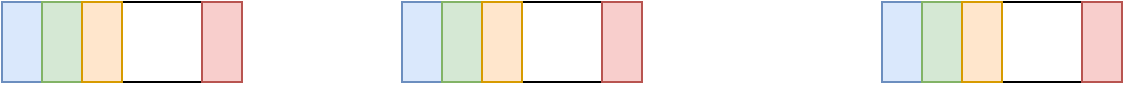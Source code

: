 <mxfile version="21.0.2" type="github">
  <diagram name="Page-1" id="GqM_GtEpAZezMYEgQ5xa">
    <mxGraphModel dx="954" dy="616" grid="1" gridSize="10" guides="1" tooltips="1" connect="1" arrows="1" fold="1" page="1" pageScale="1" pageWidth="850" pageHeight="1100" math="0" shadow="0">
      <root>
        <mxCell id="0" />
        <mxCell id="1" parent="0" />
        <mxCell id="keDTnLgS_OwcRACG__t4-7" value="" style="rounded=0;whiteSpace=wrap;html=1;" vertex="1" parent="1">
          <mxGeometry x="80" y="120" width="120" height="40" as="geometry" />
        </mxCell>
        <mxCell id="keDTnLgS_OwcRACG__t4-4" value="" style="rounded=0;whiteSpace=wrap;html=1;fillColor=#dae8fc;strokeColor=#6c8ebf;" vertex="1" parent="1">
          <mxGeometry x="80" y="120" width="20" height="40" as="geometry" />
        </mxCell>
        <mxCell id="keDTnLgS_OwcRACG__t4-5" value="" style="rounded=0;whiteSpace=wrap;html=1;fillColor=#d5e8d4;strokeColor=#82b366;" vertex="1" parent="1">
          <mxGeometry x="100" y="120" width="20" height="40" as="geometry" />
        </mxCell>
        <mxCell id="keDTnLgS_OwcRACG__t4-6" value="" style="rounded=0;whiteSpace=wrap;html=1;fillColor=#ffe6cc;strokeColor=#d79b00;" vertex="1" parent="1">
          <mxGeometry x="120" y="120" width="20" height="40" as="geometry" />
        </mxCell>
        <mxCell id="keDTnLgS_OwcRACG__t4-8" value="" style="rounded=0;whiteSpace=wrap;html=1;fillColor=#f8cecc;strokeColor=#b85450;" vertex="1" parent="1">
          <mxGeometry x="180" y="120" width="20" height="40" as="geometry" />
        </mxCell>
        <mxCell id="keDTnLgS_OwcRACG__t4-9" value="" style="rounded=0;whiteSpace=wrap;html=1;" vertex="1" parent="1">
          <mxGeometry x="280" y="120" width="120" height="40" as="geometry" />
        </mxCell>
        <mxCell id="keDTnLgS_OwcRACG__t4-10" value="" style="rounded=0;whiteSpace=wrap;html=1;fillColor=#dae8fc;strokeColor=#6c8ebf;" vertex="1" parent="1">
          <mxGeometry x="280" y="120" width="20" height="40" as="geometry" />
        </mxCell>
        <mxCell id="keDTnLgS_OwcRACG__t4-11" value="" style="rounded=0;whiteSpace=wrap;html=1;fillColor=#d5e8d4;strokeColor=#82b366;" vertex="1" parent="1">
          <mxGeometry x="300" y="120" width="20" height="40" as="geometry" />
        </mxCell>
        <mxCell id="keDTnLgS_OwcRACG__t4-12" value="" style="rounded=0;whiteSpace=wrap;html=1;fillColor=#ffe6cc;strokeColor=#d79b00;" vertex="1" parent="1">
          <mxGeometry x="320" y="120" width="20" height="40" as="geometry" />
        </mxCell>
        <mxCell id="keDTnLgS_OwcRACG__t4-13" value="" style="rounded=0;whiteSpace=wrap;html=1;fillColor=#f8cecc;strokeColor=#b85450;" vertex="1" parent="1">
          <mxGeometry x="380" y="120" width="20" height="40" as="geometry" />
        </mxCell>
        <mxCell id="keDTnLgS_OwcRACG__t4-14" value="" style="rounded=0;whiteSpace=wrap;html=1;" vertex="1" parent="1">
          <mxGeometry x="520" y="120" width="120" height="40" as="geometry" />
        </mxCell>
        <mxCell id="keDTnLgS_OwcRACG__t4-15" value="" style="rounded=0;whiteSpace=wrap;html=1;fillColor=#dae8fc;strokeColor=#6c8ebf;" vertex="1" parent="1">
          <mxGeometry x="520" y="120" width="20" height="40" as="geometry" />
        </mxCell>
        <mxCell id="keDTnLgS_OwcRACG__t4-16" value="" style="rounded=0;whiteSpace=wrap;html=1;fillColor=#d5e8d4;strokeColor=#82b366;" vertex="1" parent="1">
          <mxGeometry x="540" y="120" width="20" height="40" as="geometry" />
        </mxCell>
        <mxCell id="keDTnLgS_OwcRACG__t4-17" value="" style="rounded=0;whiteSpace=wrap;html=1;fillColor=#ffe6cc;strokeColor=#d79b00;" vertex="1" parent="1">
          <mxGeometry x="560" y="120" width="20" height="40" as="geometry" />
        </mxCell>
        <mxCell id="keDTnLgS_OwcRACG__t4-18" value="" style="rounded=0;whiteSpace=wrap;html=1;fillColor=#f8cecc;strokeColor=#b85450;" vertex="1" parent="1">
          <mxGeometry x="620" y="120" width="20" height="40" as="geometry" />
        </mxCell>
      </root>
    </mxGraphModel>
  </diagram>
</mxfile>
